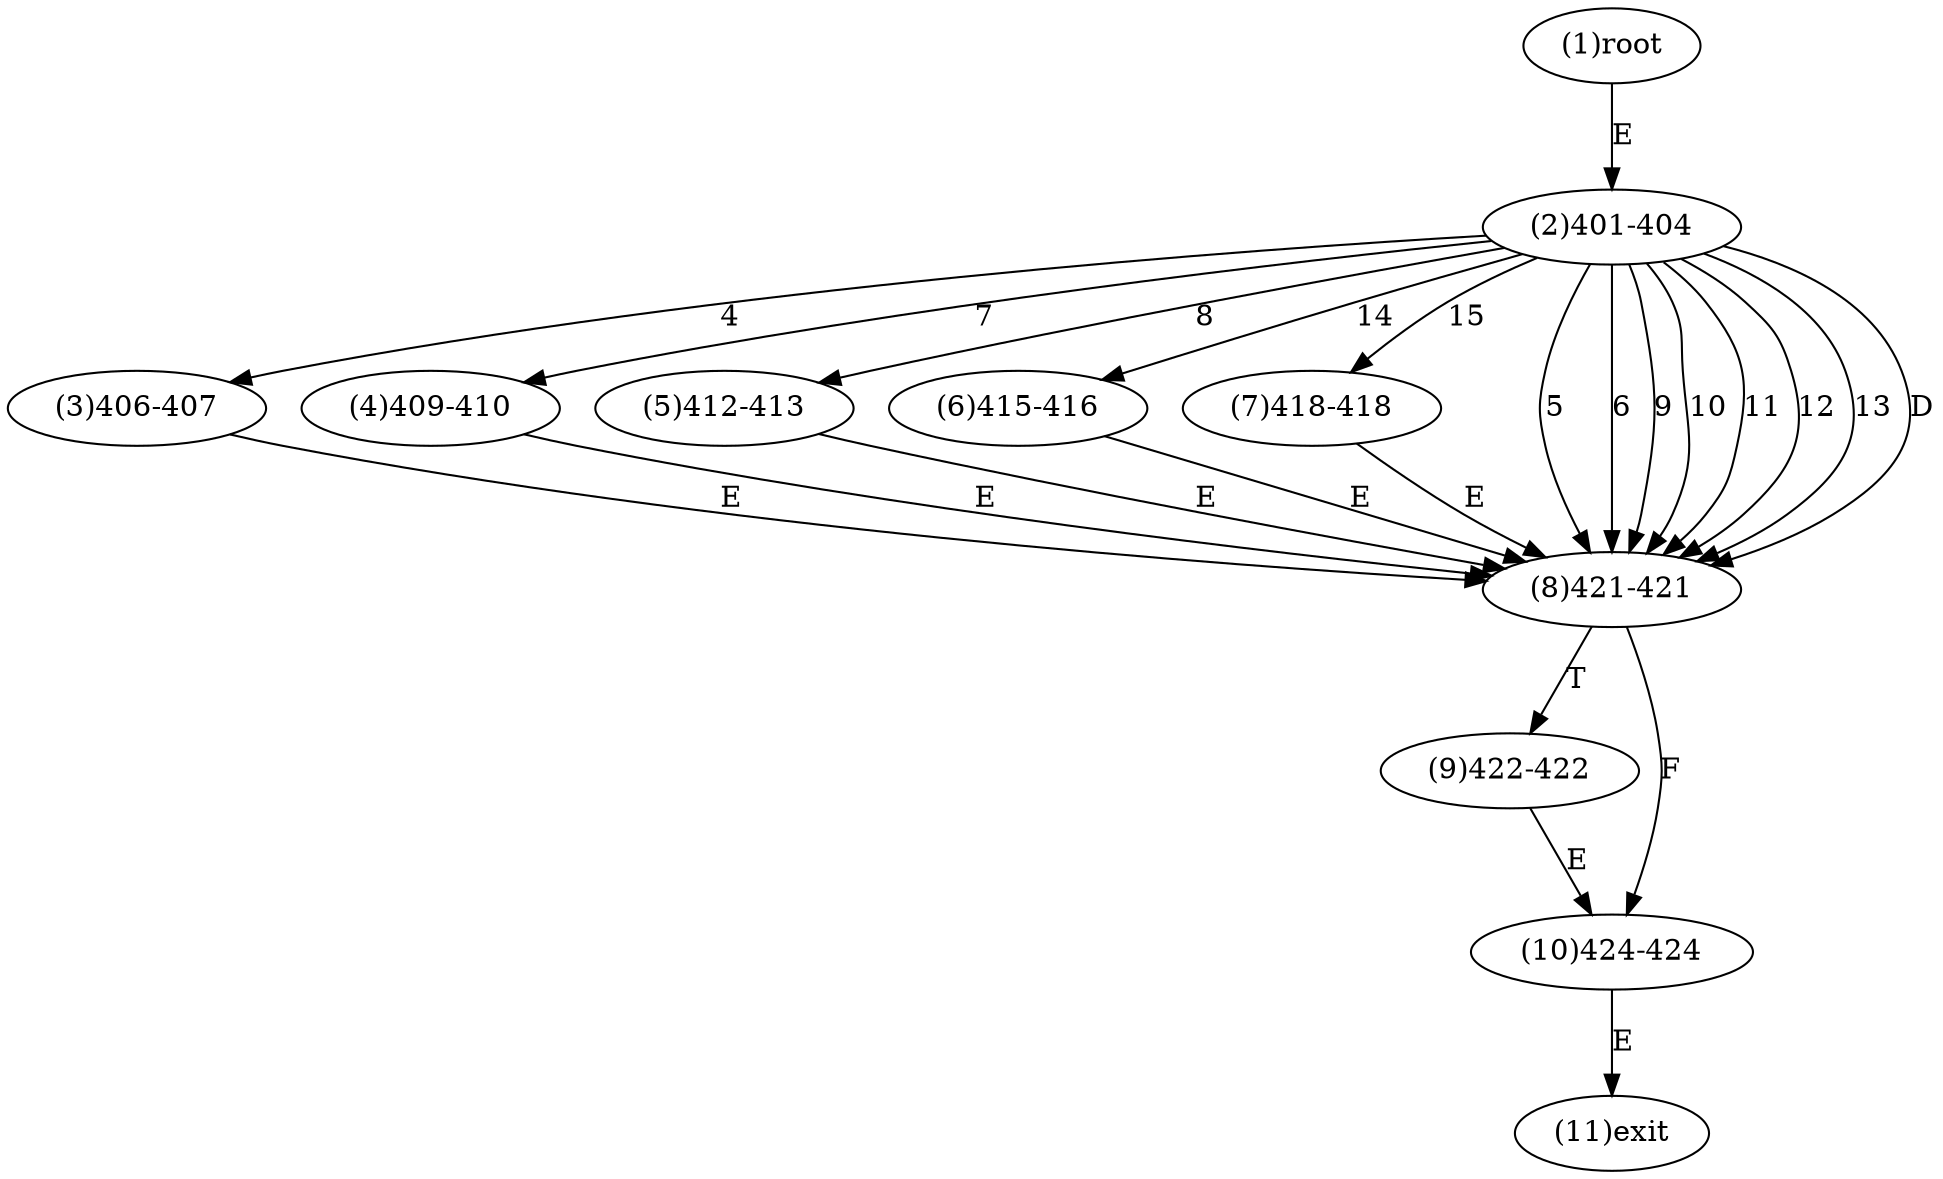 digraph "" { 
1[ label="(1)root"];
2[ label="(2)401-404"];
3[ label="(3)406-407"];
4[ label="(4)409-410"];
5[ label="(5)412-413"];
6[ label="(6)415-416"];
7[ label="(7)418-418"];
8[ label="(8)421-421"];
9[ label="(9)422-422"];
10[ label="(10)424-424"];
11[ label="(11)exit"];
1->2[ label="E"];
2->3[ label="4"];
2->8[ label="5"];
2->8[ label="6"];
2->4[ label="7"];
2->5[ label="8"];
2->8[ label="9"];
2->8[ label="10"];
2->8[ label="11"];
2->8[ label="12"];
2->8[ label="13"];
2->6[ label="14"];
2->7[ label="15"];
2->8[ label="D"];
3->8[ label="E"];
4->8[ label="E"];
5->8[ label="E"];
6->8[ label="E"];
7->8[ label="E"];
8->10[ label="F"];
8->9[ label="T"];
9->10[ label="E"];
10->11[ label="E"];
}